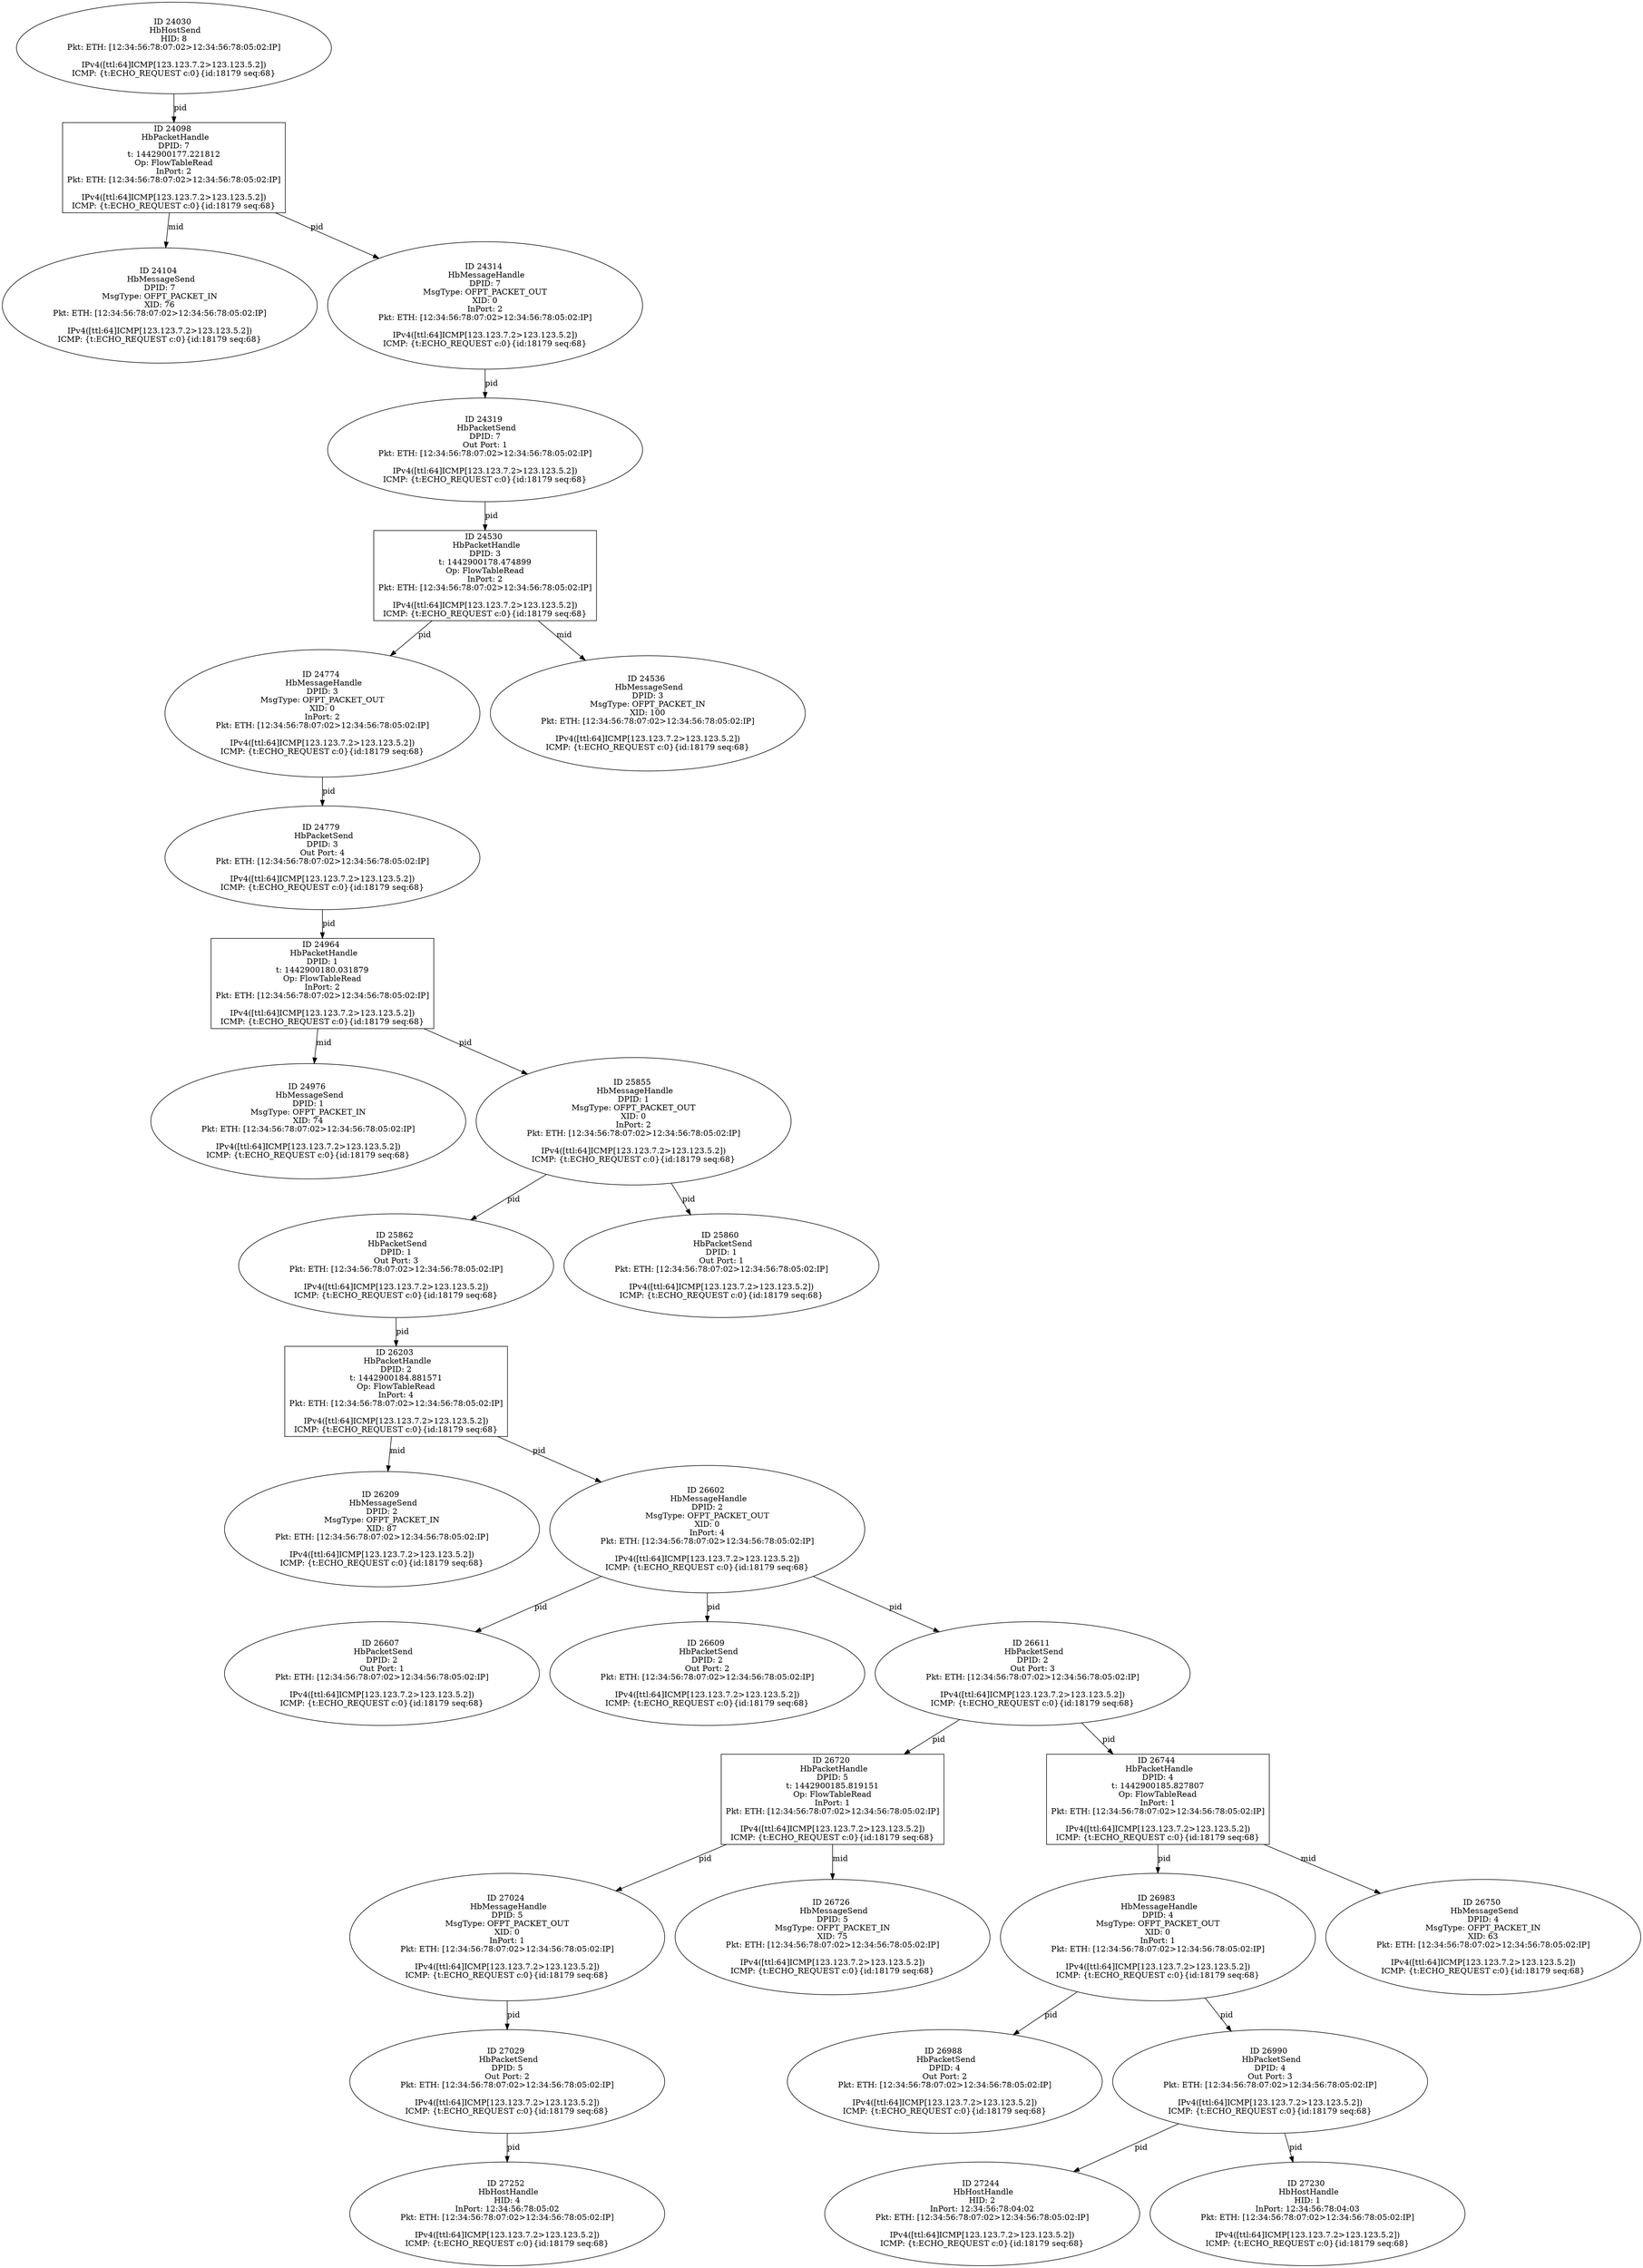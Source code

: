 strict digraph G {
24964 [shape=box, event=<hb_events.HbPacketHandle object at 0x10d40f890>, label="ID 24964 
 HbPacketHandle
DPID: 1
t: 1442900180.031879
Op: FlowTableRead
InPort: 2
Pkt: ETH: [12:34:56:78:07:02>12:34:56:78:05:02:IP]

IPv4([ttl:64]ICMP[123.123.7.2>123.123.5.2])
ICMP: {t:ECHO_REQUEST c:0}{id:18179 seq:68}"];
25862 [shape=oval, event=<hb_events.HbPacketSend object at 0x10d734990>, label="ID 25862 
 HbPacketSend
DPID: 1
Out Port: 3
Pkt: ETH: [12:34:56:78:07:02>12:34:56:78:05:02:IP]

IPv4([ttl:64]ICMP[123.123.7.2>123.123.5.2])
ICMP: {t:ECHO_REQUEST c:0}{id:18179 seq:68}"];
27244 [shape=oval, event=<hb_events.HbHostHandle object at 0x10d9c1fd0>, label="ID 27244 
 HbHostHandle
HID: 2
InPort: 12:34:56:78:04:02
Pkt: ETH: [12:34:56:78:07:02>12:34:56:78:05:02:IP]

IPv4([ttl:64]ICMP[123.123.7.2>123.123.5.2])
ICMP: {t:ECHO_REQUEST c:0}{id:18179 seq:68}"];
27024 [shape=oval, event=<hb_events.HbMessageHandle object at 0x10d95eb90>, label="ID 27024 
 HbMessageHandle
DPID: 5
MsgType: OFPT_PACKET_OUT
XID: 0
InPort: 1
Pkt: ETH: [12:34:56:78:07:02>12:34:56:78:05:02:IP]

IPv4([ttl:64]ICMP[123.123.7.2>123.123.5.2])
ICMP: {t:ECHO_REQUEST c:0}{id:18179 seq:68}"];
27029 [shape=oval, event=<hb_events.HbPacketSend object at 0x10d9650d0>, label="ID 27029 
 HbPacketSend
DPID: 5
Out Port: 2
Pkt: ETH: [12:34:56:78:07:02>12:34:56:78:05:02:IP]

IPv4([ttl:64]ICMP[123.123.7.2>123.123.5.2])
ICMP: {t:ECHO_REQUEST c:0}{id:18179 seq:68}"];
25860 [shape=oval, event=<hb_events.HbPacketSend object at 0x10d734810>, label="ID 25860 
 HbPacketSend
DPID: 1
Out Port: 1
Pkt: ETH: [12:34:56:78:07:02>12:34:56:78:05:02:IP]

IPv4([ttl:64]ICMP[123.123.7.2>123.123.5.2])
ICMP: {t:ECHO_REQUEST c:0}{id:18179 seq:68}"];
24098 [shape=box, event=<hb_events.HbPacketHandle object at 0x10d08ae10>, label="ID 24098 
 HbPacketHandle
DPID: 7
t: 1442900177.221812
Op: FlowTableRead
InPort: 2
Pkt: ETH: [12:34:56:78:07:02>12:34:56:78:05:02:IP]

IPv4([ttl:64]ICMP[123.123.7.2>123.123.5.2])
ICMP: {t:ECHO_REQUEST c:0}{id:18179 seq:68}"];
24104 [shape=oval, event=<hb_events.HbMessageSend object at 0x10d0aa990>, label="ID 24104 
 HbMessageSend
DPID: 7
MsgType: OFPT_PACKET_IN
XID: 76
Pkt: ETH: [12:34:56:78:07:02>12:34:56:78:05:02:IP]

IPv4([ttl:64]ICMP[123.123.7.2>123.123.5.2])
ICMP: {t:ECHO_REQUEST c:0}{id:18179 seq:68}"];
27230 [shape=oval, event=<hb_events.HbHostHandle object at 0x10d9ba590>, label="ID 27230 
 HbHostHandle
HID: 1
InPort: 12:34:56:78:04:03
Pkt: ETH: [12:34:56:78:07:02>12:34:56:78:05:02:IP]

IPv4([ttl:64]ICMP[123.123.7.2>123.123.5.2])
ICMP: {t:ECHO_REQUEST c:0}{id:18179 seq:68}"];
24774 [shape=oval, event=<hb_events.HbMessageHandle object at 0x10d30f310>, label="ID 24774 
 HbMessageHandle
DPID: 3
MsgType: OFPT_PACKET_OUT
XID: 0
InPort: 2
Pkt: ETH: [12:34:56:78:07:02>12:34:56:78:05:02:IP]

IPv4([ttl:64]ICMP[123.123.7.2>123.123.5.2])
ICMP: {t:ECHO_REQUEST c:0}{id:18179 seq:68}"];
24779 [shape=oval, event=<hb_events.HbPacketSend object at 0x10d315fd0>, label="ID 24779 
 HbPacketSend
DPID: 3
Out Port: 4
Pkt: ETH: [12:34:56:78:07:02>12:34:56:78:05:02:IP]

IPv4([ttl:64]ICMP[123.123.7.2>123.123.5.2])
ICMP: {t:ECHO_REQUEST c:0}{id:18179 seq:68}"];
24530 [shape=box, event=<hb_events.HbPacketHandle object at 0x10d23a8d0>, label="ID 24530 
 HbPacketHandle
DPID: 3
t: 1442900178.474899
Op: FlowTableRead
InPort: 2
Pkt: ETH: [12:34:56:78:07:02>12:34:56:78:05:02:IP]

IPv4([ttl:64]ICMP[123.123.7.2>123.123.5.2])
ICMP: {t:ECHO_REQUEST c:0}{id:18179 seq:68}"];
24536 [shape=oval, event=<hb_events.HbMessageSend object at 0x10d23af50>, label="ID 24536 
 HbMessageSend
DPID: 3
MsgType: OFPT_PACKET_IN
XID: 100
Pkt: ETH: [12:34:56:78:07:02>12:34:56:78:05:02:IP]

IPv4([ttl:64]ICMP[123.123.7.2>123.123.5.2])
ICMP: {t:ECHO_REQUEST c:0}{id:18179 seq:68}"];
26203 [shape=box, event=<hb_events.HbPacketHandle object at 0x10d806650>, label="ID 26203 
 HbPacketHandle
DPID: 2
t: 1442900184.881571
Op: FlowTableRead
InPort: 4
Pkt: ETH: [12:34:56:78:07:02>12:34:56:78:05:02:IP]

IPv4([ttl:64]ICMP[123.123.7.2>123.123.5.2])
ICMP: {t:ECHO_REQUEST c:0}{id:18179 seq:68}"];
24030 [shape=oval, event=<hb_events.HbHostSend object at 0x10d041390>, label="ID 24030 
 HbHostSend
HID: 8
Pkt: ETH: [12:34:56:78:07:02>12:34:56:78:05:02:IP]

IPv4([ttl:64]ICMP[123.123.7.2>123.123.5.2])
ICMP: {t:ECHO_REQUEST c:0}{id:18179 seq:68}"];
26720 [shape=box, event=<hb_events.HbPacketHandle object at 0x10d8ff510>, label="ID 26720 
 HbPacketHandle
DPID: 5
t: 1442900185.819151
Op: FlowTableRead
InPort: 1
Pkt: ETH: [12:34:56:78:07:02>12:34:56:78:05:02:IP]

IPv4([ttl:64]ICMP[123.123.7.2>123.123.5.2])
ICMP: {t:ECHO_REQUEST c:0}{id:18179 seq:68}"];
26209 [shape=oval, event=<hb_events.HbMessageSend object at 0x10d80d4d0>, label="ID 26209 
 HbMessageSend
DPID: 2
MsgType: OFPT_PACKET_IN
XID: 87
Pkt: ETH: [12:34:56:78:07:02>12:34:56:78:05:02:IP]

IPv4([ttl:64]ICMP[123.123.7.2>123.123.5.2])
ICMP: {t:ECHO_REQUEST c:0}{id:18179 seq:68}"];
26726 [shape=oval, event=<hb_events.HbMessageSend object at 0x10d8ffc50>, label="ID 26726 
 HbMessageSend
DPID: 5
MsgType: OFPT_PACKET_IN
XID: 75
Pkt: ETH: [12:34:56:78:07:02>12:34:56:78:05:02:IP]

IPv4([ttl:64]ICMP[123.123.7.2>123.123.5.2])
ICMP: {t:ECHO_REQUEST c:0}{id:18179 seq:68}"];
26983 [shape=oval, event=<hb_events.HbMessageHandle object at 0x10d952690>, label="ID 26983 
 HbMessageHandle
DPID: 4
MsgType: OFPT_PACKET_OUT
XID: 0
InPort: 1
Pkt: ETH: [12:34:56:78:07:02>12:34:56:78:05:02:IP]

IPv4([ttl:64]ICMP[123.123.7.2>123.123.5.2])
ICMP: {t:ECHO_REQUEST c:0}{id:18179 seq:68}"];
26602 [shape=oval, event=<hb_events.HbMessageHandle object at 0x10d8ccc10>, label="ID 26602 
 HbMessageHandle
DPID: 2
MsgType: OFPT_PACKET_OUT
XID: 0
InPort: 4
Pkt: ETH: [12:34:56:78:07:02>12:34:56:78:05:02:IP]

IPv4([ttl:64]ICMP[123.123.7.2>123.123.5.2])
ICMP: {t:ECHO_REQUEST c:0}{id:18179 seq:68}"];
26988 [shape=oval, event=<hb_events.HbPacketSend object at 0x10d952b90>, label="ID 26988 
 HbPacketSend
DPID: 4
Out Port: 2
Pkt: ETH: [12:34:56:78:07:02>12:34:56:78:05:02:IP]

IPv4([ttl:64]ICMP[123.123.7.2>123.123.5.2])
ICMP: {t:ECHO_REQUEST c:0}{id:18179 seq:68}"];
26990 [shape=oval, event=<hb_events.HbPacketSend object at 0x10d952dd0>, label="ID 26990 
 HbPacketSend
DPID: 4
Out Port: 3
Pkt: ETH: [12:34:56:78:07:02>12:34:56:78:05:02:IP]

IPv4([ttl:64]ICMP[123.123.7.2>123.123.5.2])
ICMP: {t:ECHO_REQUEST c:0}{id:18179 seq:68}"];
26607 [shape=oval, event=<hb_events.HbPacketSend object at 0x10d8d3150>, label="ID 26607 
 HbPacketSend
DPID: 2
Out Port: 1
Pkt: ETH: [12:34:56:78:07:02>12:34:56:78:05:02:IP]

IPv4([ttl:64]ICMP[123.123.7.2>123.123.5.2])
ICMP: {t:ECHO_REQUEST c:0}{id:18179 seq:68}"];
26609 [shape=oval, event=<hb_events.HbPacketSend object at 0x10d8d3390>, label="ID 26609 
 HbPacketSend
DPID: 2
Out Port: 2
Pkt: ETH: [12:34:56:78:07:02>12:34:56:78:05:02:IP]

IPv4([ttl:64]ICMP[123.123.7.2>123.123.5.2])
ICMP: {t:ECHO_REQUEST c:0}{id:18179 seq:68}"];
24976 [shape=oval, event=<hb_events.HbMessageSend object at 0x10d40ff10>, label="ID 24976 
 HbMessageSend
DPID: 1
MsgType: OFPT_PACKET_IN
XID: 74
Pkt: ETH: [12:34:56:78:07:02>12:34:56:78:05:02:IP]

IPv4([ttl:64]ICMP[123.123.7.2>123.123.5.2])
ICMP: {t:ECHO_REQUEST c:0}{id:18179 seq:68}"];
26611 [shape=oval, event=<hb_events.HbPacketSend object at 0x10d8d35d0>, label="ID 26611 
 HbPacketSend
DPID: 2
Out Port: 3
Pkt: ETH: [12:34:56:78:07:02>12:34:56:78:05:02:IP]

IPv4([ttl:64]ICMP[123.123.7.2>123.123.5.2])
ICMP: {t:ECHO_REQUEST c:0}{id:18179 seq:68}"];
27252 [shape=oval, event=<hb_events.HbHostHandle object at 0x10d9b76d0>, label="ID 27252 
 HbHostHandle
HID: 4
InPort: 12:34:56:78:05:02
Pkt: ETH: [12:34:56:78:07:02>12:34:56:78:05:02:IP]

IPv4([ttl:64]ICMP[123.123.7.2>123.123.5.2])
ICMP: {t:ECHO_REQUEST c:0}{id:18179 seq:68}"];
26744 [shape=box, event=<hb_events.HbPacketHandle object at 0x10d906c50>, label="ID 26744 
 HbPacketHandle
DPID: 4
t: 1442900185.827807
Op: FlowTableRead
InPort: 1
Pkt: ETH: [12:34:56:78:07:02>12:34:56:78:05:02:IP]

IPv4([ttl:64]ICMP[123.123.7.2>123.123.5.2])
ICMP: {t:ECHO_REQUEST c:0}{id:18179 seq:68}"];
24314 [shape=oval, event=<hb_events.HbMessageHandle object at 0x10d164cd0>, label="ID 24314 
 HbMessageHandle
DPID: 7
MsgType: OFPT_PACKET_OUT
XID: 0
InPort: 2
Pkt: ETH: [12:34:56:78:07:02>12:34:56:78:05:02:IP]

IPv4([ttl:64]ICMP[123.123.7.2>123.123.5.2])
ICMP: {t:ECHO_REQUEST c:0}{id:18179 seq:68}"];
25855 [shape=oval, event=<hb_events.HbMessageHandle object at 0x10d7341d0>, label="ID 25855 
 HbMessageHandle
DPID: 1
MsgType: OFPT_PACKET_OUT
XID: 0
InPort: 2
Pkt: ETH: [12:34:56:78:07:02>12:34:56:78:05:02:IP]

IPv4([ttl:64]ICMP[123.123.7.2>123.123.5.2])
ICMP: {t:ECHO_REQUEST c:0}{id:18179 seq:68}"];
26750 [shape=oval, event=<hb_events.HbMessageSend object at 0x10d90d3d0>, label="ID 26750 
 HbMessageSend
DPID: 4
MsgType: OFPT_PACKET_IN
XID: 63
Pkt: ETH: [12:34:56:78:07:02>12:34:56:78:05:02:IP]

IPv4([ttl:64]ICMP[123.123.7.2>123.123.5.2])
ICMP: {t:ECHO_REQUEST c:0}{id:18179 seq:68}"];
24319 [shape=oval, event=<hb_events.HbPacketSend object at 0x10d169210>, label="ID 24319 
 HbPacketSend
DPID: 7
Out Port: 1
Pkt: ETH: [12:34:56:78:07:02>12:34:56:78:05:02:IP]

IPv4([ttl:64]ICMP[123.123.7.2>123.123.5.2])
ICMP: {t:ECHO_REQUEST c:0}{id:18179 seq:68}"];
24964 -> 24976  [rel=mid, label=mid];
24964 -> 25855  [rel=pid, label=pid];
25862 -> 26203  [rel=pid, label=pid];
27024 -> 27029  [rel=pid, label=pid];
27029 -> 27252  [rel=pid, label=pid];
24098 -> 24104  [rel=mid, label=mid];
24098 -> 24314  [rel=pid, label=pid];
24774 -> 24779  [rel=pid, label=pid];
24779 -> 24964  [rel=pid, label=pid];
24530 -> 24536  [rel=mid, label=mid];
24530 -> 24774  [rel=pid, label=pid];
26203 -> 26209  [rel=mid, label=mid];
26203 -> 26602  [rel=pid, label=pid];
24030 -> 24098  [rel=pid, label=pid];
26720 -> 27024  [rel=pid, label=pid];
26720 -> 26726  [rel=mid, label=mid];
26983 -> 26988  [rel=pid, label=pid];
26983 -> 26990  [rel=pid, label=pid];
26602 -> 26609  [rel=pid, label=pid];
26602 -> 26611  [rel=pid, label=pid];
26602 -> 26607  [rel=pid, label=pid];
26990 -> 27244  [rel=pid, label=pid];
26990 -> 27230  [rel=pid, label=pid];
26611 -> 26720  [rel=pid, label=pid];
26611 -> 26744  [rel=pid, label=pid];
26744 -> 26750  [rel=mid, label=mid];
26744 -> 26983  [rel=pid, label=pid];
24314 -> 24319  [rel=pid, label=pid];
24319 -> 24530  [rel=pid, label=pid];
25855 -> 25860  [rel=pid, label=pid];
25855 -> 25862  [rel=pid, label=pid];
}
